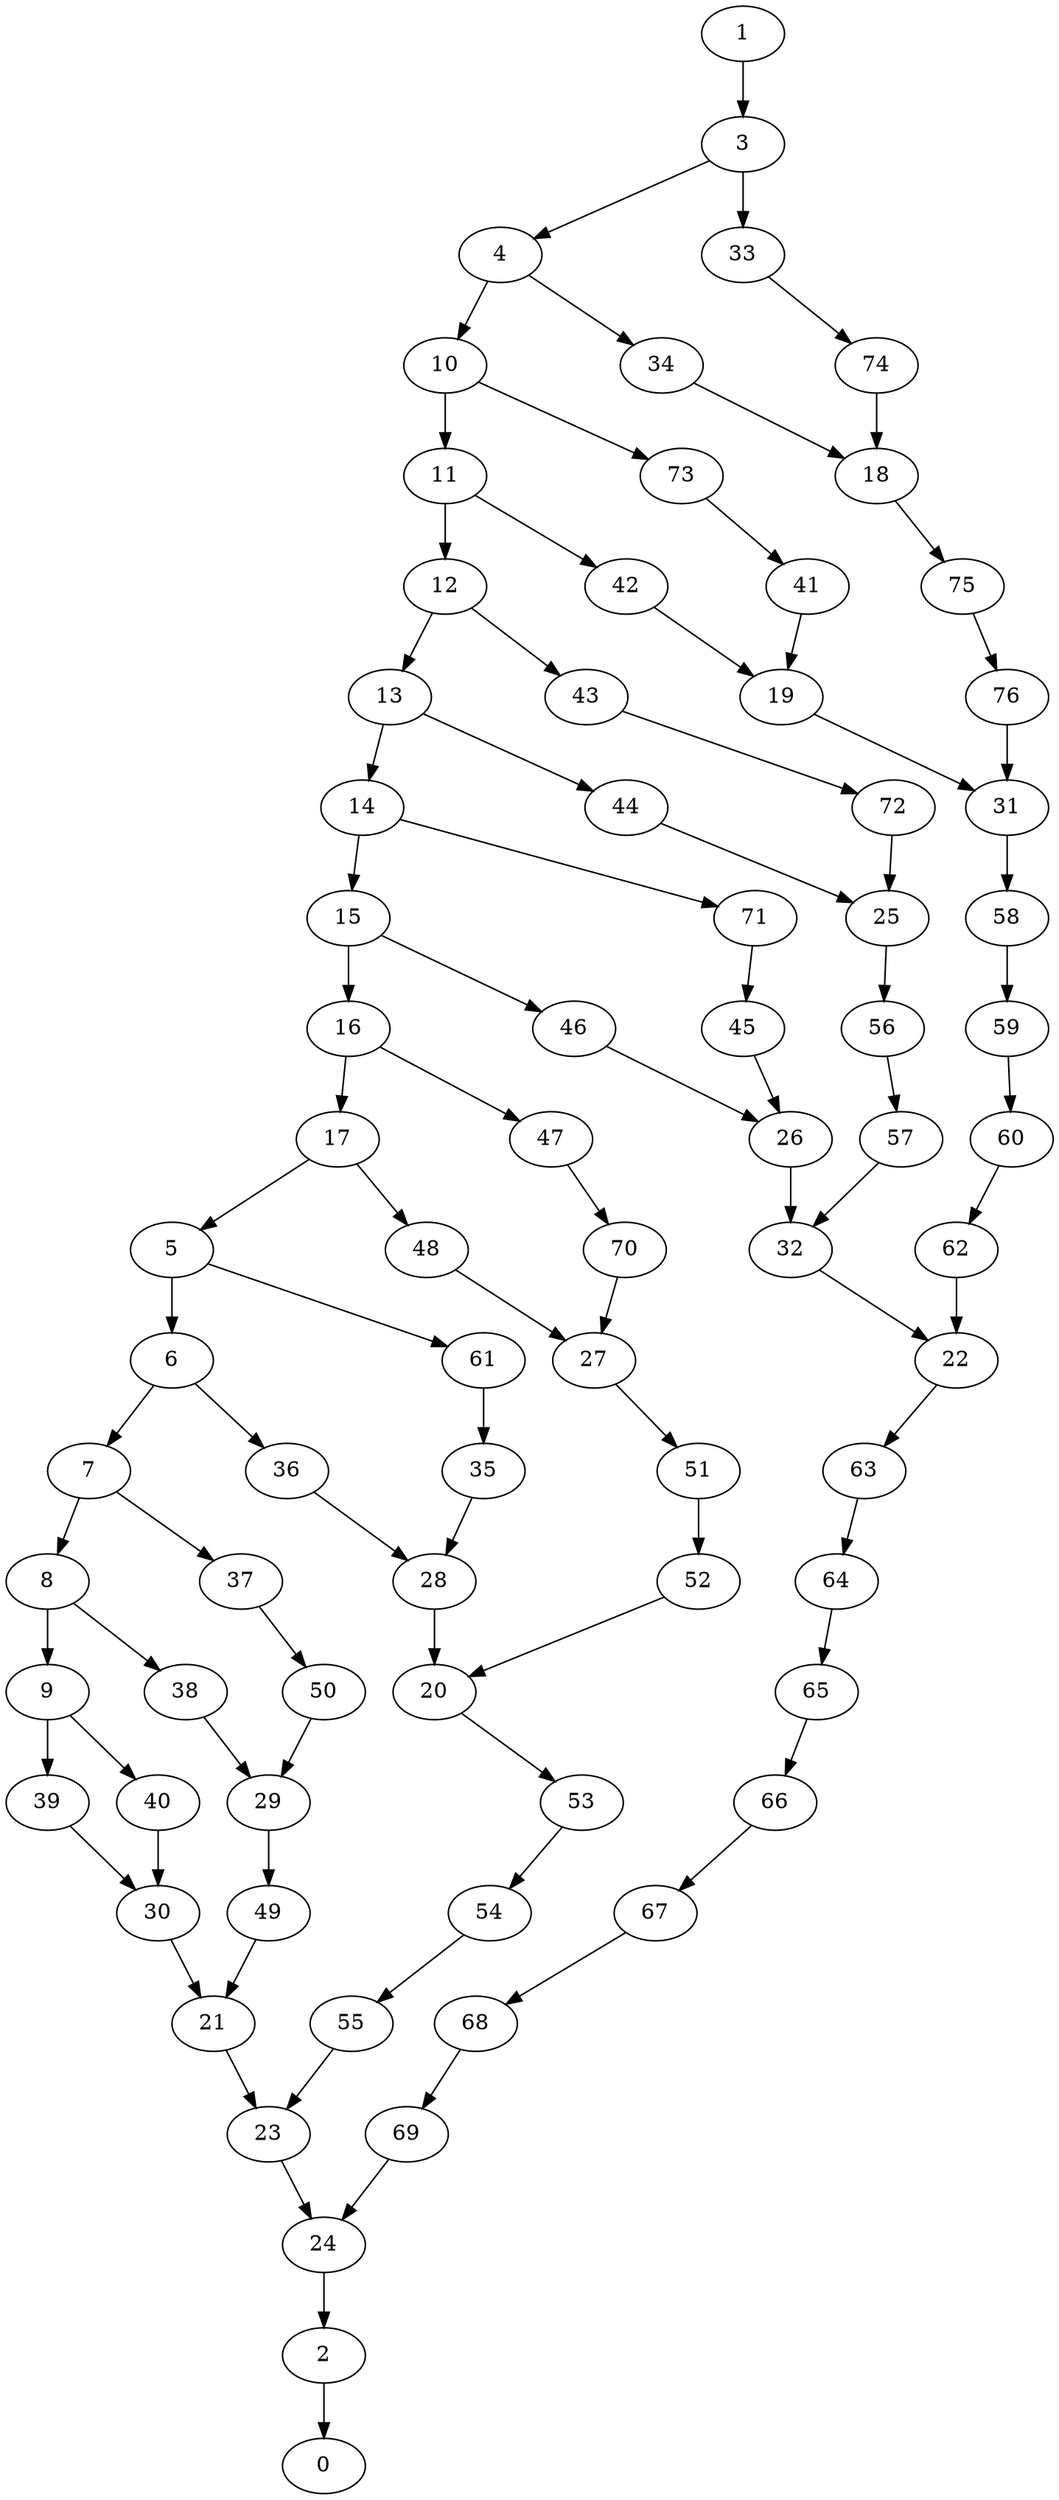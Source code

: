 digraph g {
0;
1;
2;
3;
4;
5;
6;
7;
8;
9;
10;
11;
12;
13;
14;
15;
16;
17;
18;
19;
20;
21;
22;
23;
24;
25;
26;
27;
28;
29;
30;
31;
32;
33;
34;
35;
36;
37;
38;
39;
40;
41;
42;
43;
44;
45;
46;
47;
48;
49;
50;
51;
52;
53;
54;
55;
56;
57;
58;
59;
60;
61;
62;
63;
64;
65;
66;
67;
68;
69;
70;
71;
72;
73;
74;
75;
76;
1 -> 3 [weight=0];
2 -> 0 [weight=0];
3 -> 4 [weight=0];
3 -> 33 [weight=1];
4 -> 10 [weight=0];
4 -> 34 [weight=0];
5 -> 6 [weight=1];
5 -> 61 [weight=0];
6 -> 7 [weight=0];
6 -> 36 [weight=0];
7 -> 37 [weight=0];
7 -> 8 [weight=0];
8 -> 38 [weight=0];
8 -> 9 [weight=1];
9 -> 39 [weight=2];
9 -> 40 [weight=0];
10 -> 11 [weight=0];
10 -> 73 [weight=0];
11 -> 12 [weight=1];
11 -> 42 [weight=0];
12 -> 43 [weight=0];
12 -> 13 [weight=0];
13 -> 44 [weight=0];
13 -> 14 [weight=0];
14 -> 15 [weight=0];
14 -> 71 [weight=0];
15 -> 46 [weight=0];
15 -> 16 [weight=3];
16 -> 17 [weight=0];
16 -> 47 [weight=0];
17 -> 48 [weight=0];
17 -> 5 [weight=0];
18 -> 75 [weight=0];
19 -> 31 [weight=0];
20 -> 53 [weight=0];
21 -> 23 [weight=0];
22 -> 63 [weight=0];
23 -> 24 [weight=0];
24 -> 2 [weight=0];
25 -> 56 [weight=0];
26 -> 32 [weight=3];
27 -> 51 [weight=0];
28 -> 20 [weight=1];
29 -> 49 [weight=1];
30 -> 21 [weight=0];
31 -> 58 [weight=0];
32 -> 22 [weight=0];
33 -> 74 [weight=0];
34 -> 18 [weight=0];
35 -> 28 [weight=0];
36 -> 28 [weight=0];
37 -> 50 [weight=0];
38 -> 29 [weight=0];
39 -> 30 [weight=0];
40 -> 30 [weight=0];
41 -> 19 [weight=0];
42 -> 19 [weight=0];
43 -> 72 [weight=0];
44 -> 25 [weight=0];
45 -> 26 [weight=0];
46 -> 26 [weight=0];
47 -> 70 [weight=0];
48 -> 27 [weight=0];
49 -> 21 [weight=0];
50 -> 29 [weight=0];
51 -> 52 [weight=2];
52 -> 20 [weight=0];
53 -> 54 [weight=0];
54 -> 55 [weight=0];
55 -> 23 [weight=0];
56 -> 57 [weight=0];
57 -> 32 [weight=1];
58 -> 59 [weight=1];
59 -> 60 [weight=0];
60 -> 62 [weight=0];
61 -> 35 [weight=1];
62 -> 22 [weight=1];
63 -> 64 [weight=0];
64 -> 65 [weight=0];
65 -> 66 [weight=0];
66 -> 67 [weight=0];
67 -> 68 [weight=0];
68 -> 69 [weight=0];
69 -> 24 [weight=0];
70 -> 27 [weight=0];
71 -> 45 [weight=0];
72 -> 25 [weight=0];
73 -> 41 [weight=0];
74 -> 18 [weight=1];
75 -> 76 [weight=0];
76 -> 31 [weight=2];
}
